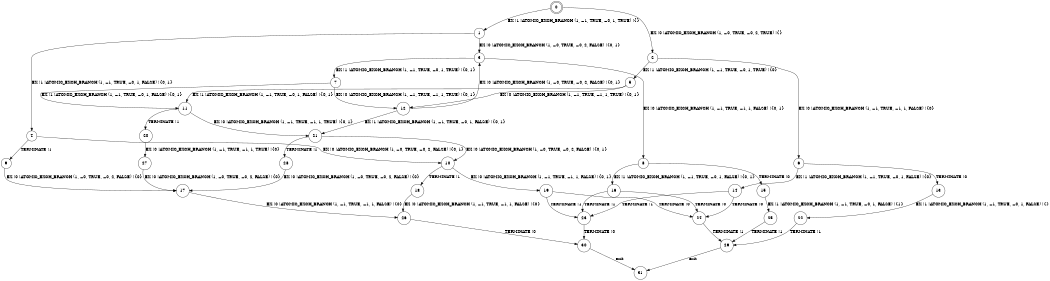 digraph BCG {
size = "7, 10.5";
center = TRUE;
node [shape = circle];
0 [peripheries = 2];
0 -> 1 [label = "EX !1 !ATOMIC_EXCH_BRANCH (1, +1, TRUE, +0, 1, TRUE) !{}"];
0 -> 2 [label = "EX !0 !ATOMIC_EXCH_BRANCH (1, +0, TRUE, +0, 2, TRUE) !{}"];
1 -> 3 [label = "EX !0 !ATOMIC_EXCH_BRANCH (1, +0, TRUE, +0, 2, FALSE) !{0, 1}"];
1 -> 4 [label = "EX !1 !ATOMIC_EXCH_BRANCH (1, +1, TRUE, +0, 1, FALSE) !{0, 1}"];
2 -> 5 [label = "EX !1 !ATOMIC_EXCH_BRANCH (1, +1, TRUE, +0, 1, TRUE) !{0}"];
2 -> 6 [label = "EX !0 !ATOMIC_EXCH_BRANCH (1, +1, TRUE, +1, 1, FALSE) !{0}"];
3 -> 7 [label = "EX !1 !ATOMIC_EXCH_BRANCH (1, +1, TRUE, +0, 1, TRUE) !{0, 1}"];
3 -> 8 [label = "EX !0 !ATOMIC_EXCH_BRANCH (1, +1, TRUE, +1, 1, FALSE) !{0, 1}"];
4 -> 9 [label = "TERMINATE !1"];
4 -> 10 [label = "EX !0 !ATOMIC_EXCH_BRANCH (1, +0, TRUE, +0, 2, FALSE) !{0, 1}"];
5 -> 11 [label = "EX !1 !ATOMIC_EXCH_BRANCH (1, +1, TRUE, +0, 1, FALSE) !{0, 1}"];
5 -> 12 [label = "EX !0 !ATOMIC_EXCH_BRANCH (1, +1, TRUE, +1, 1, TRUE) !{0, 1}"];
6 -> 13 [label = "TERMINATE !0"];
6 -> 14 [label = "EX !1 !ATOMIC_EXCH_BRANCH (1, +1, TRUE, +0, 1, FALSE) !{0}"];
7 -> 11 [label = "EX !1 !ATOMIC_EXCH_BRANCH (1, +1, TRUE, +0, 1, FALSE) !{0, 1}"];
7 -> 12 [label = "EX !0 !ATOMIC_EXCH_BRANCH (1, +1, TRUE, +1, 1, TRUE) !{0, 1}"];
8 -> 15 [label = "TERMINATE !0"];
8 -> 16 [label = "EX !1 !ATOMIC_EXCH_BRANCH (1, +1, TRUE, +0, 1, FALSE) !{0, 1}"];
9 -> 17 [label = "EX !0 !ATOMIC_EXCH_BRANCH (1, +0, TRUE, +0, 2, FALSE) !{0}"];
10 -> 18 [label = "TERMINATE !1"];
10 -> 19 [label = "EX !0 !ATOMIC_EXCH_BRANCH (1, +1, TRUE, +1, 1, FALSE) !{0, 1}"];
11 -> 20 [label = "TERMINATE !1"];
11 -> 21 [label = "EX !0 !ATOMIC_EXCH_BRANCH (1, +1, TRUE, +1, 1, TRUE) !{0, 1}"];
12 -> 21 [label = "EX !1 !ATOMIC_EXCH_BRANCH (1, +1, TRUE, +0, 1, FALSE) !{0, 1}"];
12 -> 3 [label = "EX !0 !ATOMIC_EXCH_BRANCH (1, +0, TRUE, +0, 2, FALSE) !{0, 1}"];
13 -> 22 [label = "EX !1 !ATOMIC_EXCH_BRANCH (1, +1, TRUE, +0, 1, FALSE) !{}"];
14 -> 23 [label = "TERMINATE !1"];
14 -> 24 [label = "TERMINATE !0"];
15 -> 25 [label = "EX !1 !ATOMIC_EXCH_BRANCH (1, +1, TRUE, +0, 1, FALSE) !{1}"];
16 -> 23 [label = "TERMINATE !1"];
16 -> 24 [label = "TERMINATE !0"];
17 -> 26 [label = "EX !0 !ATOMIC_EXCH_BRANCH (1, +1, TRUE, +1, 1, FALSE) !{0}"];
18 -> 26 [label = "EX !0 !ATOMIC_EXCH_BRANCH (1, +1, TRUE, +1, 1, FALSE) !{0}"];
19 -> 23 [label = "TERMINATE !1"];
19 -> 24 [label = "TERMINATE !0"];
20 -> 27 [label = "EX !0 !ATOMIC_EXCH_BRANCH (1, +1, TRUE, +1, 1, TRUE) !{0}"];
21 -> 28 [label = "TERMINATE !1"];
21 -> 10 [label = "EX !0 !ATOMIC_EXCH_BRANCH (1, +0, TRUE, +0, 2, FALSE) !{0, 1}"];
22 -> 29 [label = "TERMINATE !1"];
23 -> 30 [label = "TERMINATE !0"];
24 -> 29 [label = "TERMINATE !1"];
25 -> 29 [label = "TERMINATE !1"];
26 -> 30 [label = "TERMINATE !0"];
27 -> 17 [label = "EX !0 !ATOMIC_EXCH_BRANCH (1, +0, TRUE, +0, 2, FALSE) !{0}"];
28 -> 17 [label = "EX !0 !ATOMIC_EXCH_BRANCH (1, +0, TRUE, +0, 2, FALSE) !{0}"];
29 -> 31 [label = "exit"];
30 -> 31 [label = "exit"];
}
